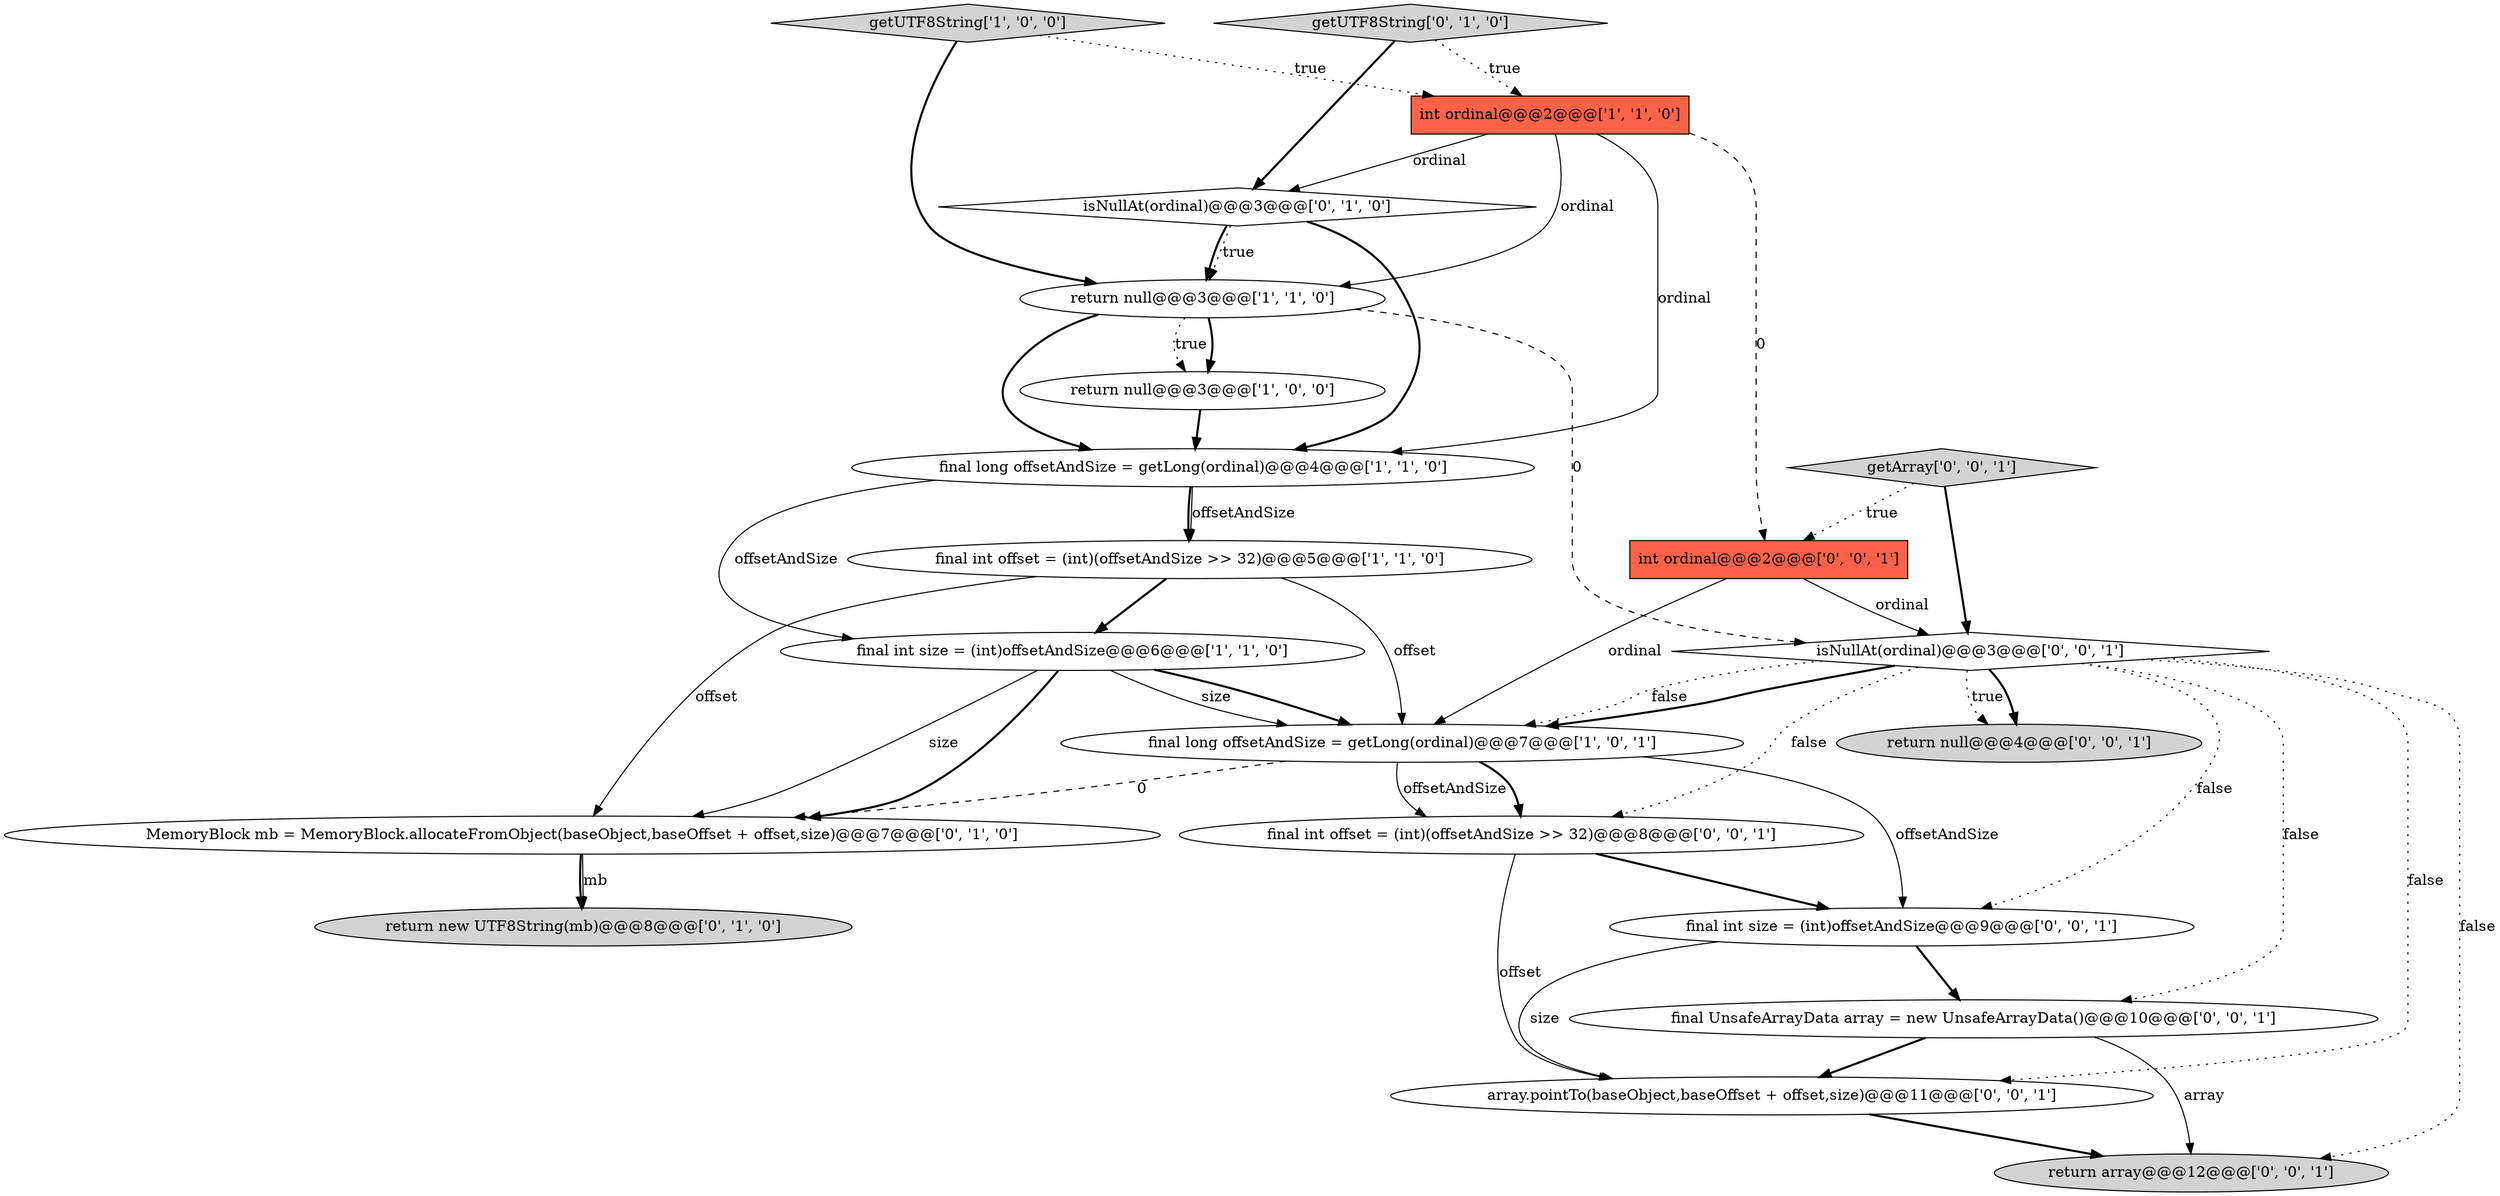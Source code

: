 digraph {
13 [style = filled, label = "return null@@@4@@@['0', '0', '1']", fillcolor = lightgray, shape = ellipse image = "AAA0AAABBB3BBB"];
16 [style = filled, label = "final int size = (int)offsetAndSize@@@9@@@['0', '0', '1']", fillcolor = white, shape = ellipse image = "AAA0AAABBB3BBB"];
6 [style = filled, label = "return null@@@3@@@['1', '1', '0']", fillcolor = white, shape = ellipse image = "AAA0AAABBB1BBB"];
8 [style = filled, label = "getUTF8String['0', '1', '0']", fillcolor = lightgray, shape = diamond image = "AAA0AAABBB2BBB"];
14 [style = filled, label = "final UnsafeArrayData array = new UnsafeArrayData()@@@10@@@['0', '0', '1']", fillcolor = white, shape = ellipse image = "AAA0AAABBB3BBB"];
15 [style = filled, label = "array.pointTo(baseObject,baseOffset + offset,size)@@@11@@@['0', '0', '1']", fillcolor = white, shape = ellipse image = "AAA0AAABBB3BBB"];
7 [style = filled, label = "final long offsetAndSize = getLong(ordinal)@@@7@@@['1', '0', '1']", fillcolor = white, shape = ellipse image = "AAA0AAABBB1BBB"];
17 [style = filled, label = "final int offset = (int)(offsetAndSize >> 32)@@@8@@@['0', '0', '1']", fillcolor = white, shape = ellipse image = "AAA0AAABBB3BBB"];
20 [style = filled, label = "getArray['0', '0', '1']", fillcolor = lightgray, shape = diamond image = "AAA0AAABBB3BBB"];
2 [style = filled, label = "final int size = (int)offsetAndSize@@@6@@@['1', '1', '0']", fillcolor = white, shape = ellipse image = "AAA0AAABBB1BBB"];
5 [style = filled, label = "final long offsetAndSize = getLong(ordinal)@@@4@@@['1', '1', '0']", fillcolor = white, shape = ellipse image = "AAA0AAABBB1BBB"];
4 [style = filled, label = "final int offset = (int)(offsetAndSize >> 32)@@@5@@@['1', '1', '0']", fillcolor = white, shape = ellipse image = "AAA0AAABBB1BBB"];
1 [style = filled, label = "getUTF8String['1', '0', '0']", fillcolor = lightgray, shape = diamond image = "AAA0AAABBB1BBB"];
11 [style = filled, label = "MemoryBlock mb = MemoryBlock.allocateFromObject(baseObject,baseOffset + offset,size)@@@7@@@['0', '1', '0']", fillcolor = white, shape = ellipse image = "AAA1AAABBB2BBB"];
9 [style = filled, label = "return new UTF8String(mb)@@@8@@@['0', '1', '0']", fillcolor = lightgray, shape = ellipse image = "AAA1AAABBB2BBB"];
19 [style = filled, label = "int ordinal@@@2@@@['0', '0', '1']", fillcolor = tomato, shape = box image = "AAA0AAABBB3BBB"];
10 [style = filled, label = "isNullAt(ordinal)@@@3@@@['0', '1', '0']", fillcolor = white, shape = diamond image = "AAA0AAABBB2BBB"];
0 [style = filled, label = "return null@@@3@@@['1', '0', '0']", fillcolor = white, shape = ellipse image = "AAA0AAABBB1BBB"];
3 [style = filled, label = "int ordinal@@@2@@@['1', '1', '0']", fillcolor = tomato, shape = box image = "AAA0AAABBB1BBB"];
18 [style = filled, label = "return array@@@12@@@['0', '0', '1']", fillcolor = lightgray, shape = ellipse image = "AAA0AAABBB3BBB"];
12 [style = filled, label = "isNullAt(ordinal)@@@3@@@['0', '0', '1']", fillcolor = white, shape = diamond image = "AAA0AAABBB3BBB"];
19->12 [style = solid, label="ordinal"];
3->19 [style = dashed, label="0"];
3->5 [style = solid, label="ordinal"];
7->16 [style = solid, label="offsetAndSize"];
12->7 [style = bold, label=""];
12->16 [style = dotted, label="false"];
5->2 [style = solid, label="offsetAndSize"];
14->18 [style = solid, label="array"];
7->17 [style = solid, label="offsetAndSize"];
10->6 [style = bold, label=""];
15->18 [style = bold, label=""];
2->7 [style = bold, label=""];
2->11 [style = bold, label=""];
16->15 [style = solid, label="size"];
6->0 [style = bold, label=""];
12->13 [style = dotted, label="true"];
12->15 [style = dotted, label="false"];
7->11 [style = dashed, label="0"];
11->9 [style = bold, label=""];
11->9 [style = solid, label="mb"];
1->6 [style = bold, label=""];
12->14 [style = dotted, label="false"];
5->4 [style = bold, label=""];
4->2 [style = bold, label=""];
12->13 [style = bold, label=""];
6->0 [style = dotted, label="true"];
12->17 [style = dotted, label="false"];
6->12 [style = dashed, label="0"];
1->3 [style = dotted, label="true"];
12->7 [style = dotted, label="false"];
16->14 [style = bold, label=""];
3->6 [style = solid, label="ordinal"];
3->10 [style = solid, label="ordinal"];
19->7 [style = solid, label="ordinal"];
6->5 [style = bold, label=""];
5->4 [style = solid, label="offsetAndSize"];
12->18 [style = dotted, label="false"];
17->15 [style = solid, label="offset"];
10->6 [style = dotted, label="true"];
7->17 [style = bold, label=""];
8->3 [style = dotted, label="true"];
4->7 [style = solid, label="offset"];
20->19 [style = dotted, label="true"];
0->5 [style = bold, label=""];
17->16 [style = bold, label=""];
14->15 [style = bold, label=""];
20->12 [style = bold, label=""];
10->5 [style = bold, label=""];
2->7 [style = solid, label="size"];
8->10 [style = bold, label=""];
4->11 [style = solid, label="offset"];
2->11 [style = solid, label="size"];
}
